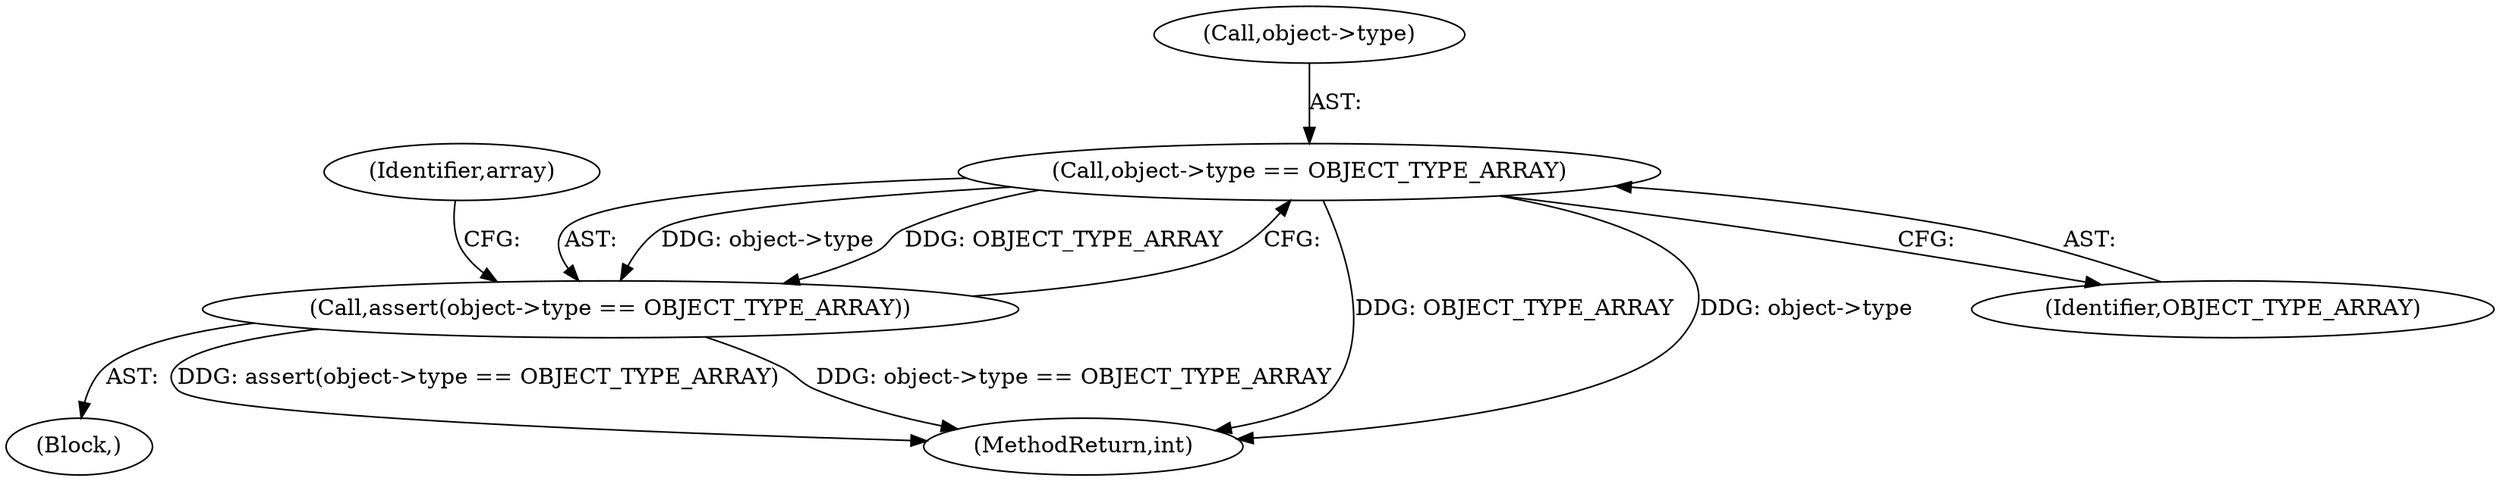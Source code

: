 digraph "0_yara_4a342f01e5439b9bb901aff1c6c23c536baeeb3f_0@pointer" {
"1000113" [label="(Call,object->type == OBJECT_TYPE_ARRAY)"];
"1000112" [label="(Call,assert(object->type == OBJECT_TYPE_ARRAY))"];
"1000104" [label="(Block,)"];
"1000112" [label="(Call,assert(object->type == OBJECT_TYPE_ARRAY))"];
"1000267" [label="(MethodReturn,int)"];
"1000113" [label="(Call,object->type == OBJECT_TYPE_ARRAY)"];
"1000117" [label="(Identifier,OBJECT_TYPE_ARRAY)"];
"1000114" [label="(Call,object->type)"];
"1000119" [label="(Identifier,array)"];
"1000113" -> "1000112"  [label="AST: "];
"1000113" -> "1000117"  [label="CFG: "];
"1000114" -> "1000113"  [label="AST: "];
"1000117" -> "1000113"  [label="AST: "];
"1000112" -> "1000113"  [label="CFG: "];
"1000113" -> "1000267"  [label="DDG: OBJECT_TYPE_ARRAY"];
"1000113" -> "1000267"  [label="DDG: object->type"];
"1000113" -> "1000112"  [label="DDG: object->type"];
"1000113" -> "1000112"  [label="DDG: OBJECT_TYPE_ARRAY"];
"1000112" -> "1000104"  [label="AST: "];
"1000119" -> "1000112"  [label="CFG: "];
"1000112" -> "1000267"  [label="DDG: assert(object->type == OBJECT_TYPE_ARRAY)"];
"1000112" -> "1000267"  [label="DDG: object->type == OBJECT_TYPE_ARRAY"];
}
